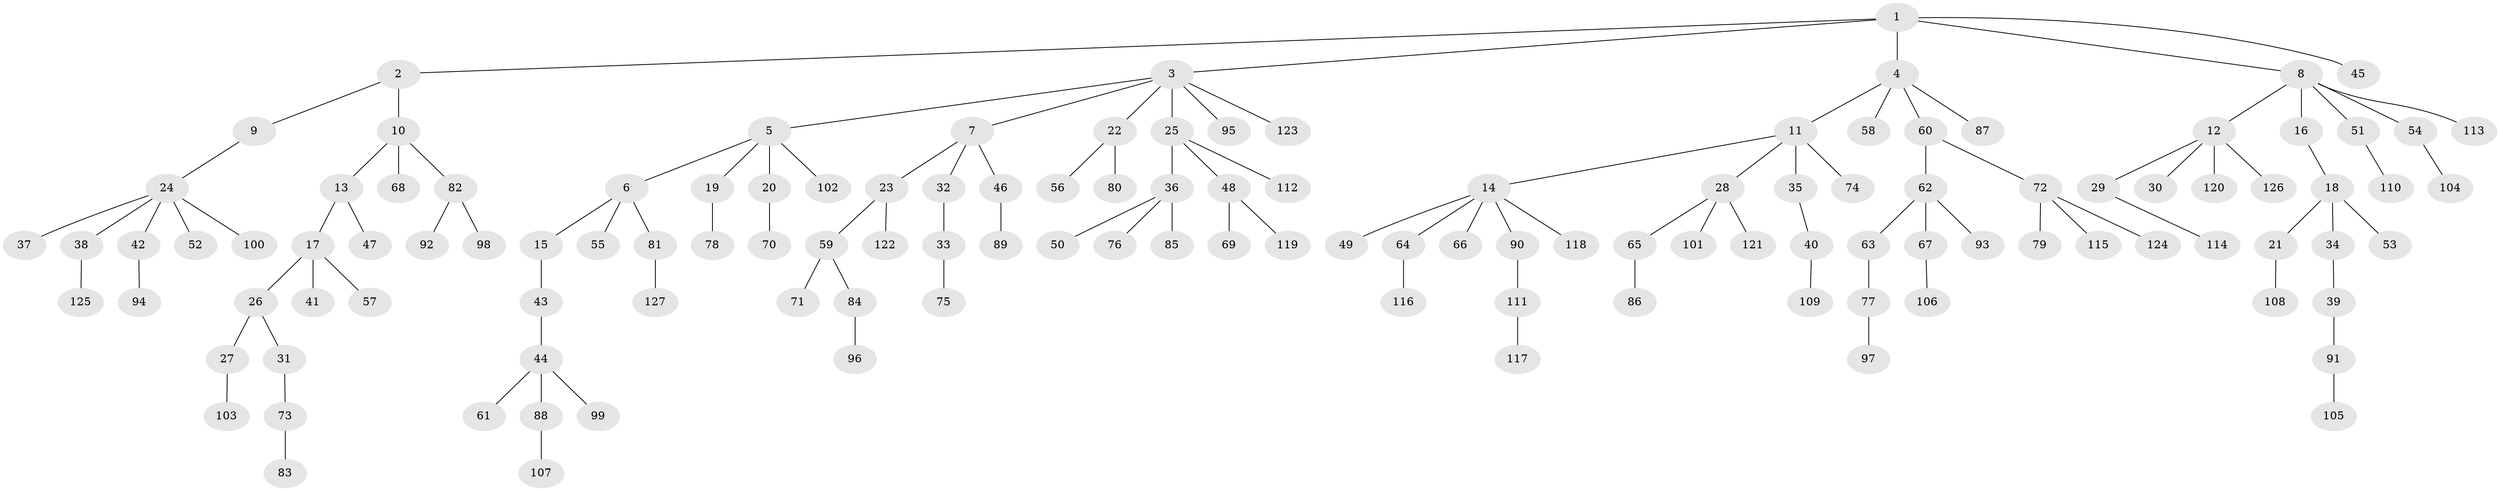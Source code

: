 // coarse degree distribution, {3: 0.16883116883116883, 2: 0.18181818181818182, 5: 0.03896103896103896, 4: 0.07792207792207792, 1: 0.5194805194805194, 6: 0.012987012987012988}
// Generated by graph-tools (version 1.1) at 2025/37/03/04/25 23:37:29]
// undirected, 127 vertices, 126 edges
graph export_dot {
  node [color=gray90,style=filled];
  1;
  2;
  3;
  4;
  5;
  6;
  7;
  8;
  9;
  10;
  11;
  12;
  13;
  14;
  15;
  16;
  17;
  18;
  19;
  20;
  21;
  22;
  23;
  24;
  25;
  26;
  27;
  28;
  29;
  30;
  31;
  32;
  33;
  34;
  35;
  36;
  37;
  38;
  39;
  40;
  41;
  42;
  43;
  44;
  45;
  46;
  47;
  48;
  49;
  50;
  51;
  52;
  53;
  54;
  55;
  56;
  57;
  58;
  59;
  60;
  61;
  62;
  63;
  64;
  65;
  66;
  67;
  68;
  69;
  70;
  71;
  72;
  73;
  74;
  75;
  76;
  77;
  78;
  79;
  80;
  81;
  82;
  83;
  84;
  85;
  86;
  87;
  88;
  89;
  90;
  91;
  92;
  93;
  94;
  95;
  96;
  97;
  98;
  99;
  100;
  101;
  102;
  103;
  104;
  105;
  106;
  107;
  108;
  109;
  110;
  111;
  112;
  113;
  114;
  115;
  116;
  117;
  118;
  119;
  120;
  121;
  122;
  123;
  124;
  125;
  126;
  127;
  1 -- 2;
  1 -- 3;
  1 -- 4;
  1 -- 8;
  1 -- 45;
  2 -- 9;
  2 -- 10;
  3 -- 5;
  3 -- 7;
  3 -- 22;
  3 -- 25;
  3 -- 95;
  3 -- 123;
  4 -- 11;
  4 -- 58;
  4 -- 60;
  4 -- 87;
  5 -- 6;
  5 -- 19;
  5 -- 20;
  5 -- 102;
  6 -- 15;
  6 -- 55;
  6 -- 81;
  7 -- 23;
  7 -- 32;
  7 -- 46;
  8 -- 12;
  8 -- 16;
  8 -- 51;
  8 -- 54;
  8 -- 113;
  9 -- 24;
  10 -- 13;
  10 -- 68;
  10 -- 82;
  11 -- 14;
  11 -- 28;
  11 -- 35;
  11 -- 74;
  12 -- 29;
  12 -- 30;
  12 -- 120;
  12 -- 126;
  13 -- 17;
  13 -- 47;
  14 -- 49;
  14 -- 64;
  14 -- 66;
  14 -- 90;
  14 -- 118;
  15 -- 43;
  16 -- 18;
  17 -- 26;
  17 -- 41;
  17 -- 57;
  18 -- 21;
  18 -- 34;
  18 -- 53;
  19 -- 78;
  20 -- 70;
  21 -- 108;
  22 -- 56;
  22 -- 80;
  23 -- 59;
  23 -- 122;
  24 -- 37;
  24 -- 38;
  24 -- 42;
  24 -- 52;
  24 -- 100;
  25 -- 36;
  25 -- 48;
  25 -- 112;
  26 -- 27;
  26 -- 31;
  27 -- 103;
  28 -- 65;
  28 -- 101;
  28 -- 121;
  29 -- 114;
  31 -- 73;
  32 -- 33;
  33 -- 75;
  34 -- 39;
  35 -- 40;
  36 -- 50;
  36 -- 76;
  36 -- 85;
  38 -- 125;
  39 -- 91;
  40 -- 109;
  42 -- 94;
  43 -- 44;
  44 -- 61;
  44 -- 88;
  44 -- 99;
  46 -- 89;
  48 -- 69;
  48 -- 119;
  51 -- 110;
  54 -- 104;
  59 -- 71;
  59 -- 84;
  60 -- 62;
  60 -- 72;
  62 -- 63;
  62 -- 67;
  62 -- 93;
  63 -- 77;
  64 -- 116;
  65 -- 86;
  67 -- 106;
  72 -- 79;
  72 -- 115;
  72 -- 124;
  73 -- 83;
  77 -- 97;
  81 -- 127;
  82 -- 92;
  82 -- 98;
  84 -- 96;
  88 -- 107;
  90 -- 111;
  91 -- 105;
  111 -- 117;
}
